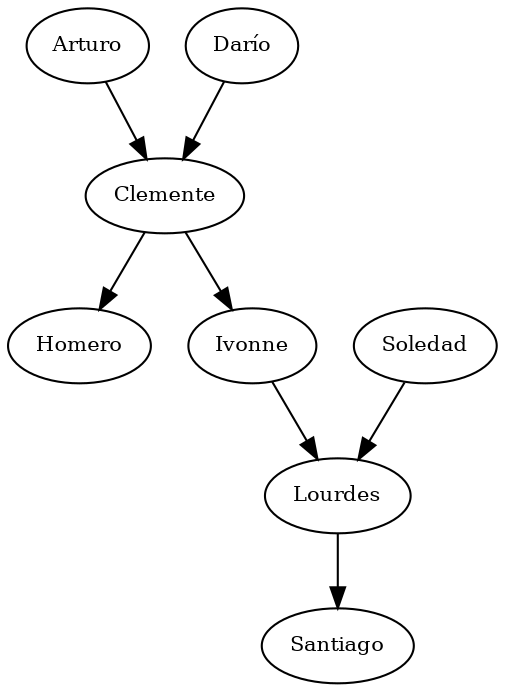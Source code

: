 digraph lineage {
	"Arturo" [fontsize=10.0]
	"Clemente" [fontsize=10.0]
	"Darío" [fontsize=10.0]
	"Homero" [fontsize=10.0]
	"Ivonne" [fontsize=10.0]
	"Lourdes" [fontsize=10.0]
	"Soledad" [fontsize=10.0]
	"Santiago" [fontsize=10.0]
	"Arturo" -> "Clemente"
	"Darío" -> "Clemente"
	"Clemente" -> "Homero"
	"Clemente" -> "Ivonne"
	"Ivonne" -> "Lourdes"
	"Soledad" -> "Lourdes"
	"Lourdes" -> "Santiago"
}
